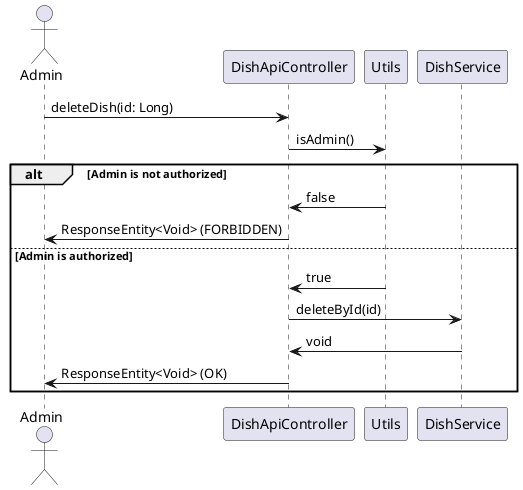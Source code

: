 @startuml
actor Admin
Admin -> DishApiController: deleteDish(id: Long)
DishApiController -> Utils: isAdmin()
alt Admin is not authorized
    Utils -> DishApiController: false
    DishApiController -> Admin: ResponseEntity<Void> (FORBIDDEN)
else Admin is authorized
    Utils -> DishApiController: true
    DishApiController -> DishService: deleteById(id)
    DishService -> DishApiController: void
    DishApiController -> Admin: ResponseEntity<Void> (OK)
end
@enduml